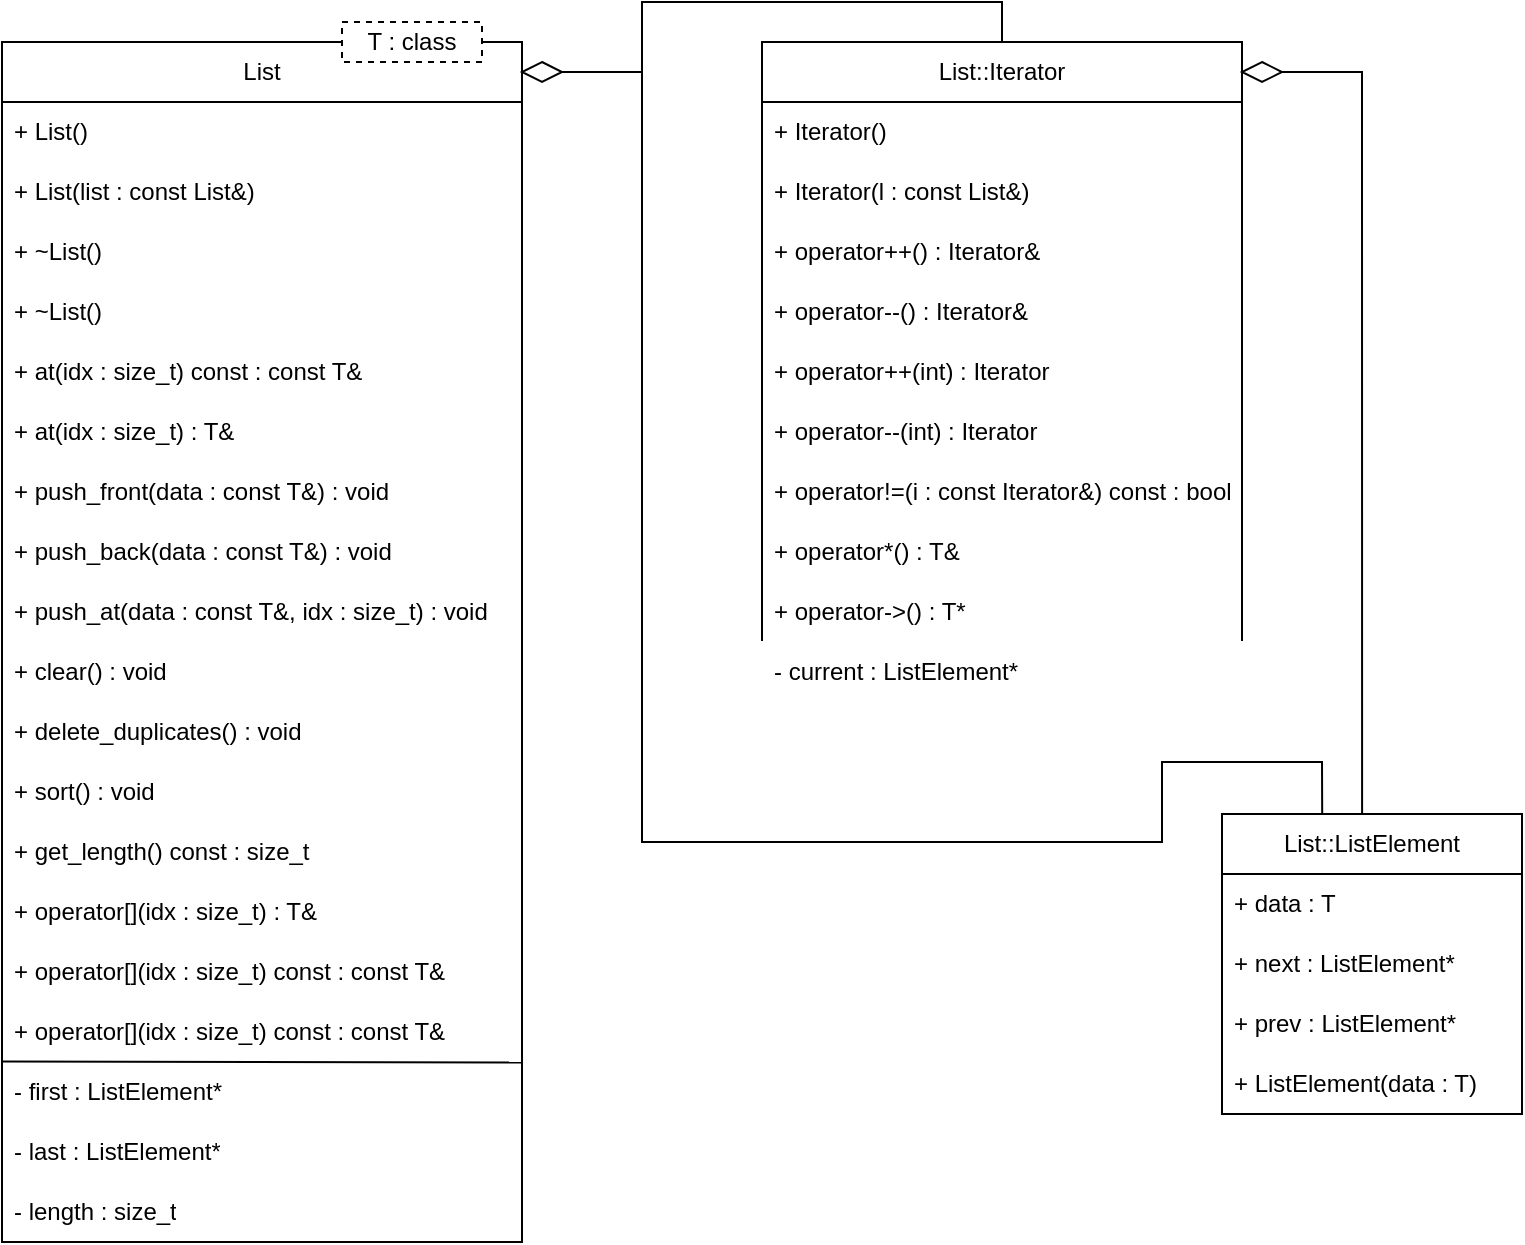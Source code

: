 <mxfile version="24.2.5" type="device">
  <diagram id="C5RBs43oDa-KdzZeNtuy" name="Page-1">
    <mxGraphModel dx="1195" dy="1872" grid="1" gridSize="10" guides="1" tooltips="1" connect="1" arrows="1" fold="1" page="1" pageScale="1" pageWidth="827" pageHeight="1169" math="0" shadow="0">
      <root>
        <mxCell id="WIyWlLk6GJQsqaUBKTNV-0" />
        <mxCell id="WIyWlLk6GJQsqaUBKTNV-1" parent="WIyWlLk6GJQsqaUBKTNV-0" />
        <mxCell id="JZAef9PKzk7lq3wsr4PK-3" value="List" style="swimlane;fontStyle=0;childLayout=stackLayout;horizontal=1;startSize=30;horizontalStack=0;resizeParent=1;resizeParentMax=0;resizeLast=0;collapsible=1;marginBottom=0;whiteSpace=wrap;html=1;" vertex="1" parent="WIyWlLk6GJQsqaUBKTNV-1">
          <mxGeometry x="40" y="-1120" width="260" height="600" as="geometry">
            <mxRectangle x="40" y="-1120" width="60" height="30" as="alternateBounds" />
          </mxGeometry>
        </mxCell>
        <mxCell id="JZAef9PKzk7lq3wsr4PK-6" value="+ List()" style="text;strokeColor=none;fillColor=none;align=left;verticalAlign=middle;spacingLeft=4;spacingRight=4;overflow=hidden;points=[[0,0.5],[1,0.5]];portConstraint=eastwest;rotatable=0;whiteSpace=wrap;html=1;" vertex="1" parent="JZAef9PKzk7lq3wsr4PK-3">
          <mxGeometry y="30" width="260" height="30" as="geometry" />
        </mxCell>
        <mxCell id="JZAef9PKzk7lq3wsr4PK-7" value="+ List(list : const List&amp;amp;)" style="text;strokeColor=none;fillColor=none;align=left;verticalAlign=middle;spacingLeft=4;spacingRight=4;overflow=hidden;points=[[0,0.5],[1,0.5]];portConstraint=eastwest;rotatable=0;whiteSpace=wrap;html=1;" vertex="1" parent="JZAef9PKzk7lq3wsr4PK-3">
          <mxGeometry y="60" width="260" height="30" as="geometry" />
        </mxCell>
        <mxCell id="JZAef9PKzk7lq3wsr4PK-8" value="+ ~List()" style="text;strokeColor=none;fillColor=none;align=left;verticalAlign=middle;spacingLeft=4;spacingRight=4;overflow=hidden;points=[[0,0.5],[1,0.5]];portConstraint=eastwest;rotatable=0;whiteSpace=wrap;html=1;" vertex="1" parent="JZAef9PKzk7lq3wsr4PK-3">
          <mxGeometry y="90" width="260" height="30" as="geometry" />
        </mxCell>
        <mxCell id="JZAef9PKzk7lq3wsr4PK-11" value="+ ~List()" style="text;strokeColor=none;fillColor=none;align=left;verticalAlign=middle;spacingLeft=4;spacingRight=4;overflow=hidden;points=[[0,0.5],[1,0.5]];portConstraint=eastwest;rotatable=0;whiteSpace=wrap;html=1;" vertex="1" parent="JZAef9PKzk7lq3wsr4PK-3">
          <mxGeometry y="120" width="260" height="30" as="geometry" />
        </mxCell>
        <mxCell id="JZAef9PKzk7lq3wsr4PK-10" value="+ at(idx : size_t) const : const T&amp;amp;" style="text;strokeColor=none;fillColor=none;align=left;verticalAlign=middle;spacingLeft=4;spacingRight=4;overflow=hidden;points=[[0,0.5],[1,0.5]];portConstraint=eastwest;rotatable=0;whiteSpace=wrap;html=1;" vertex="1" parent="JZAef9PKzk7lq3wsr4PK-3">
          <mxGeometry y="150" width="260" height="30" as="geometry" />
        </mxCell>
        <mxCell id="JZAef9PKzk7lq3wsr4PK-12" value="+ at(idx : size_t) : T&amp;amp;" style="text;strokeColor=none;fillColor=none;align=left;verticalAlign=middle;spacingLeft=4;spacingRight=4;overflow=hidden;points=[[0,0.5],[1,0.5]];portConstraint=eastwest;rotatable=0;whiteSpace=wrap;html=1;" vertex="1" parent="JZAef9PKzk7lq3wsr4PK-3">
          <mxGeometry y="180" width="260" height="30" as="geometry" />
        </mxCell>
        <mxCell id="JZAef9PKzk7lq3wsr4PK-13" value="+ push_front(data : const T&amp;amp;) : void" style="text;strokeColor=none;fillColor=none;align=left;verticalAlign=middle;spacingLeft=4;spacingRight=4;overflow=hidden;points=[[0,0.5],[1,0.5]];portConstraint=eastwest;rotatable=0;whiteSpace=wrap;html=1;" vertex="1" parent="JZAef9PKzk7lq3wsr4PK-3">
          <mxGeometry y="210" width="260" height="30" as="geometry" />
        </mxCell>
        <mxCell id="JZAef9PKzk7lq3wsr4PK-14" value="+ push_back(data : const T&amp;amp;) : void" style="text;strokeColor=none;fillColor=none;align=left;verticalAlign=middle;spacingLeft=4;spacingRight=4;overflow=hidden;points=[[0,0.5],[1,0.5]];portConstraint=eastwest;rotatable=0;whiteSpace=wrap;html=1;" vertex="1" parent="JZAef9PKzk7lq3wsr4PK-3">
          <mxGeometry y="240" width="260" height="30" as="geometry" />
        </mxCell>
        <mxCell id="JZAef9PKzk7lq3wsr4PK-15" value="+ push_at(data : const T&amp;amp;, idx : size_t) : void" style="text;strokeColor=none;fillColor=none;align=left;verticalAlign=middle;spacingLeft=4;spacingRight=4;overflow=hidden;points=[[0,0.5],[1,0.5]];portConstraint=eastwest;rotatable=0;whiteSpace=wrap;html=1;" vertex="1" parent="JZAef9PKzk7lq3wsr4PK-3">
          <mxGeometry y="270" width="260" height="30" as="geometry" />
        </mxCell>
        <mxCell id="JZAef9PKzk7lq3wsr4PK-17" value="+ clear() : void" style="text;strokeColor=none;fillColor=none;align=left;verticalAlign=middle;spacingLeft=4;spacingRight=4;overflow=hidden;points=[[0,0.5],[1,0.5]];portConstraint=eastwest;rotatable=0;whiteSpace=wrap;html=1;" vertex="1" parent="JZAef9PKzk7lq3wsr4PK-3">
          <mxGeometry y="300" width="260" height="30" as="geometry" />
        </mxCell>
        <mxCell id="JZAef9PKzk7lq3wsr4PK-18" value="+ delete_duplicates() : void" style="text;strokeColor=none;fillColor=none;align=left;verticalAlign=middle;spacingLeft=4;spacingRight=4;overflow=hidden;points=[[0,0.5],[1,0.5]];portConstraint=eastwest;rotatable=0;whiteSpace=wrap;html=1;" vertex="1" parent="JZAef9PKzk7lq3wsr4PK-3">
          <mxGeometry y="330" width="260" height="30" as="geometry" />
        </mxCell>
        <mxCell id="JZAef9PKzk7lq3wsr4PK-19" value="+ sort() : void" style="text;strokeColor=none;fillColor=none;align=left;verticalAlign=middle;spacingLeft=4;spacingRight=4;overflow=hidden;points=[[0,0.5],[1,0.5]];portConstraint=eastwest;rotatable=0;whiteSpace=wrap;html=1;" vertex="1" parent="JZAef9PKzk7lq3wsr4PK-3">
          <mxGeometry y="360" width="260" height="30" as="geometry" />
        </mxCell>
        <mxCell id="JZAef9PKzk7lq3wsr4PK-20" value="+ get_length() const : size_t" style="text;strokeColor=none;fillColor=none;align=left;verticalAlign=middle;spacingLeft=4;spacingRight=4;overflow=hidden;points=[[0,0.5],[1,0.5]];portConstraint=eastwest;rotatable=0;whiteSpace=wrap;html=1;" vertex="1" parent="JZAef9PKzk7lq3wsr4PK-3">
          <mxGeometry y="390" width="260" height="30" as="geometry" />
        </mxCell>
        <mxCell id="JZAef9PKzk7lq3wsr4PK-21" value="+ operator[](idx : size_t) : T&amp;amp;" style="text;strokeColor=none;fillColor=none;align=left;verticalAlign=middle;spacingLeft=4;spacingRight=4;overflow=hidden;points=[[0,0.5],[1,0.5]];portConstraint=eastwest;rotatable=0;whiteSpace=wrap;html=1;" vertex="1" parent="JZAef9PKzk7lq3wsr4PK-3">
          <mxGeometry y="420" width="260" height="30" as="geometry" />
        </mxCell>
        <mxCell id="JZAef9PKzk7lq3wsr4PK-22" value="+ operator[](idx : size_t) const : const T&amp;amp;" style="text;strokeColor=none;fillColor=none;align=left;verticalAlign=middle;spacingLeft=4;spacingRight=4;overflow=hidden;points=[[0,0.5],[1,0.5]];portConstraint=eastwest;rotatable=0;whiteSpace=wrap;html=1;" vertex="1" parent="JZAef9PKzk7lq3wsr4PK-3">
          <mxGeometry y="450" width="260" height="30" as="geometry" />
        </mxCell>
        <mxCell id="JZAef9PKzk7lq3wsr4PK-23" value="+ operator[](idx : size_t) const : const T&amp;amp;" style="text;strokeColor=none;fillColor=none;align=left;verticalAlign=middle;spacingLeft=4;spacingRight=4;overflow=hidden;points=[[0,0.5],[1,0.5]];portConstraint=eastwest;rotatable=0;whiteSpace=wrap;html=1;" vertex="1" parent="JZAef9PKzk7lq3wsr4PK-3">
          <mxGeometry y="480" width="260" height="30" as="geometry" />
        </mxCell>
        <mxCell id="JZAef9PKzk7lq3wsr4PK-30" value="" style="endArrow=none;html=1;rounded=0;exitX=0;exitY=-0.008;exitDx=0;exitDy=0;exitPerimeter=0;entryX=1.001;entryY=1.008;entryDx=0;entryDy=0;entryPerimeter=0;" edge="1" parent="JZAef9PKzk7lq3wsr4PK-3" source="JZAef9PKzk7lq3wsr4PK-26" target="JZAef9PKzk7lq3wsr4PK-23">
          <mxGeometry width="50" height="50" relative="1" as="geometry">
            <mxPoint x="2.132e-14" y="510.0" as="sourcePoint" />
            <mxPoint x="263.9" y="511.3" as="targetPoint" />
          </mxGeometry>
        </mxCell>
        <mxCell id="JZAef9PKzk7lq3wsr4PK-26" value="- first : ListElement*" style="text;strokeColor=none;fillColor=none;align=left;verticalAlign=middle;spacingLeft=4;spacingRight=4;overflow=hidden;points=[[0,0.5],[1,0.5]];portConstraint=eastwest;rotatable=0;whiteSpace=wrap;html=1;" vertex="1" parent="JZAef9PKzk7lq3wsr4PK-3">
          <mxGeometry y="510" width="260" height="30" as="geometry" />
        </mxCell>
        <mxCell id="JZAef9PKzk7lq3wsr4PK-28" value="- last : ListElement*" style="text;strokeColor=none;fillColor=none;align=left;verticalAlign=middle;spacingLeft=4;spacingRight=4;overflow=hidden;points=[[0,0.5],[1,0.5]];portConstraint=eastwest;rotatable=0;whiteSpace=wrap;html=1;" vertex="1" parent="JZAef9PKzk7lq3wsr4PK-3">
          <mxGeometry y="540" width="260" height="30" as="geometry" />
        </mxCell>
        <mxCell id="JZAef9PKzk7lq3wsr4PK-29" value="- length : size_t" style="text;strokeColor=none;fillColor=none;align=left;verticalAlign=middle;spacingLeft=4;spacingRight=4;overflow=hidden;points=[[0,0.5],[1,0.5]];portConstraint=eastwest;rotatable=0;whiteSpace=wrap;html=1;" vertex="1" parent="JZAef9PKzk7lq3wsr4PK-3">
          <mxGeometry y="570" width="260" height="30" as="geometry" />
        </mxCell>
        <mxCell id="JZAef9PKzk7lq3wsr4PK-31" value="List::ListElement" style="swimlane;fontStyle=0;childLayout=stackLayout;horizontal=1;startSize=30;horizontalStack=0;resizeParent=1;resizeParentMax=0;resizeLast=0;collapsible=1;marginBottom=0;whiteSpace=wrap;html=1;" vertex="1" parent="WIyWlLk6GJQsqaUBKTNV-1">
          <mxGeometry x="650" y="-734" width="150" height="150" as="geometry" />
        </mxCell>
        <mxCell id="JZAef9PKzk7lq3wsr4PK-32" value="+ data : T" style="text;strokeColor=none;fillColor=none;align=left;verticalAlign=middle;spacingLeft=4;spacingRight=4;overflow=hidden;points=[[0,0.5],[1,0.5]];portConstraint=eastwest;rotatable=0;whiteSpace=wrap;html=1;" vertex="1" parent="JZAef9PKzk7lq3wsr4PK-31">
          <mxGeometry y="30" width="150" height="30" as="geometry" />
        </mxCell>
        <mxCell id="JZAef9PKzk7lq3wsr4PK-33" value="+ next : ListElement*&lt;span style=&quot;white-space: pre;&quot;&gt;&#x9;&lt;/span&gt;" style="text;strokeColor=none;fillColor=none;align=left;verticalAlign=middle;spacingLeft=4;spacingRight=4;overflow=hidden;points=[[0,0.5],[1,0.5]];portConstraint=eastwest;rotatable=0;whiteSpace=wrap;html=1;" vertex="1" parent="JZAef9PKzk7lq3wsr4PK-31">
          <mxGeometry y="60" width="150" height="30" as="geometry" />
        </mxCell>
        <mxCell id="JZAef9PKzk7lq3wsr4PK-34" value="+ prev : ListElement*" style="text;strokeColor=none;fillColor=none;align=left;verticalAlign=middle;spacingLeft=4;spacingRight=4;overflow=hidden;points=[[0,0.5],[1,0.5]];portConstraint=eastwest;rotatable=0;whiteSpace=wrap;html=1;" vertex="1" parent="JZAef9PKzk7lq3wsr4PK-31">
          <mxGeometry y="90" width="150" height="30" as="geometry" />
        </mxCell>
        <mxCell id="JZAef9PKzk7lq3wsr4PK-36" value="+ ListElement(data : T)" style="text;strokeColor=none;fillColor=none;align=left;verticalAlign=middle;spacingLeft=4;spacingRight=4;overflow=hidden;points=[[0,0.5],[1,0.5]];portConstraint=eastwest;rotatable=0;whiteSpace=wrap;html=1;" vertex="1" parent="JZAef9PKzk7lq3wsr4PK-31">
          <mxGeometry y="120" width="150" height="30" as="geometry" />
        </mxCell>
        <mxCell id="JZAef9PKzk7lq3wsr4PK-39" value="List::Iterator" style="swimlane;fontStyle=0;childLayout=stackLayout;horizontal=1;startSize=30;horizontalStack=0;resizeParent=1;resizeParentMax=0;resizeLast=0;collapsible=1;marginBottom=0;whiteSpace=wrap;html=1;" vertex="1" parent="WIyWlLk6GJQsqaUBKTNV-1">
          <mxGeometry x="420" y="-1120" width="240" height="330" as="geometry" />
        </mxCell>
        <mxCell id="JZAef9PKzk7lq3wsr4PK-40" value="+ Iterator()" style="text;strokeColor=none;fillColor=none;align=left;verticalAlign=middle;spacingLeft=4;spacingRight=4;overflow=hidden;points=[[0,0.5],[1,0.5]];portConstraint=eastwest;rotatable=0;whiteSpace=wrap;html=1;" vertex="1" parent="JZAef9PKzk7lq3wsr4PK-39">
          <mxGeometry y="30" width="240" height="30" as="geometry" />
        </mxCell>
        <mxCell id="JZAef9PKzk7lq3wsr4PK-41" value="+ Iterator(l : const List&amp;amp;)" style="text;strokeColor=none;fillColor=none;align=left;verticalAlign=middle;spacingLeft=4;spacingRight=4;overflow=hidden;points=[[0,0.5],[1,0.5]];portConstraint=eastwest;rotatable=0;whiteSpace=wrap;html=1;" vertex="1" parent="JZAef9PKzk7lq3wsr4PK-39">
          <mxGeometry y="60" width="240" height="30" as="geometry" />
        </mxCell>
        <mxCell id="JZAef9PKzk7lq3wsr4PK-42" value="+ operator++() : Iterator&amp;amp;" style="text;strokeColor=none;fillColor=none;align=left;verticalAlign=middle;spacingLeft=4;spacingRight=4;overflow=hidden;points=[[0,0.5],[1,0.5]];portConstraint=eastwest;rotatable=0;whiteSpace=wrap;html=1;" vertex="1" parent="JZAef9PKzk7lq3wsr4PK-39">
          <mxGeometry y="90" width="240" height="30" as="geometry" />
        </mxCell>
        <mxCell id="JZAef9PKzk7lq3wsr4PK-45" value="+ operator--() : Iterator&amp;amp;" style="text;strokeColor=none;fillColor=none;align=left;verticalAlign=middle;spacingLeft=4;spacingRight=4;overflow=hidden;points=[[0,0.5],[1,0.5]];portConstraint=eastwest;rotatable=0;whiteSpace=wrap;html=1;" vertex="1" parent="JZAef9PKzk7lq3wsr4PK-39">
          <mxGeometry y="120" width="240" height="30" as="geometry" />
        </mxCell>
        <mxCell id="JZAef9PKzk7lq3wsr4PK-43" value="+ operator++(int) : Iterator" style="text;strokeColor=none;fillColor=none;align=left;verticalAlign=middle;spacingLeft=4;spacingRight=4;overflow=hidden;points=[[0,0.5],[1,0.5]];portConstraint=eastwest;rotatable=0;whiteSpace=wrap;html=1;" vertex="1" parent="JZAef9PKzk7lq3wsr4PK-39">
          <mxGeometry y="150" width="240" height="30" as="geometry" />
        </mxCell>
        <mxCell id="JZAef9PKzk7lq3wsr4PK-46" value="+ operator--(int) : Iterator" style="text;strokeColor=none;fillColor=none;align=left;verticalAlign=middle;spacingLeft=4;spacingRight=4;overflow=hidden;points=[[0,0.5],[1,0.5]];portConstraint=eastwest;rotatable=0;whiteSpace=wrap;html=1;" vertex="1" parent="JZAef9PKzk7lq3wsr4PK-39">
          <mxGeometry y="180" width="240" height="30" as="geometry" />
        </mxCell>
        <mxCell id="JZAef9PKzk7lq3wsr4PK-47" value="+ operator!=(i : const Iterator&amp;amp;) const : bool" style="text;strokeColor=none;fillColor=none;align=left;verticalAlign=middle;spacingLeft=4;spacingRight=4;overflow=hidden;points=[[0,0.5],[1,0.5]];portConstraint=eastwest;rotatable=0;whiteSpace=wrap;html=1;" vertex="1" parent="JZAef9PKzk7lq3wsr4PK-39">
          <mxGeometry y="210" width="240" height="30" as="geometry" />
        </mxCell>
        <mxCell id="JZAef9PKzk7lq3wsr4PK-48" value="+ operator*() : T&amp;amp;" style="text;strokeColor=none;fillColor=none;align=left;verticalAlign=middle;spacingLeft=4;spacingRight=4;overflow=hidden;points=[[0,0.5],[1,0.5]];portConstraint=eastwest;rotatable=0;whiteSpace=wrap;html=1;" vertex="1" parent="JZAef9PKzk7lq3wsr4PK-39">
          <mxGeometry y="240" width="240" height="30" as="geometry" />
        </mxCell>
        <mxCell id="JZAef9PKzk7lq3wsr4PK-49" value="+ operator-&amp;gt;() : T*" style="text;strokeColor=none;fillColor=none;align=left;verticalAlign=middle;spacingLeft=4;spacingRight=4;overflow=hidden;points=[[0,0.5],[1,0.5]];portConstraint=eastwest;rotatable=0;whiteSpace=wrap;html=1;" vertex="1" parent="JZAef9PKzk7lq3wsr4PK-39">
          <mxGeometry y="270" width="240" height="30" as="geometry" />
        </mxCell>
        <mxCell id="JZAef9PKzk7lq3wsr4PK-50" value="- current : ListElement*" style="text;strokeColor=white;fillColor=none;align=left;verticalAlign=middle;spacingLeft=4;spacingRight=4;overflow=hidden;points=[[0,0.5],[1,0.5]];portConstraint=eastwest;rotatable=0;whiteSpace=wrap;html=1;" vertex="1" parent="JZAef9PKzk7lq3wsr4PK-39">
          <mxGeometry y="300" width="240" height="30" as="geometry" />
        </mxCell>
        <mxCell id="JZAef9PKzk7lq3wsr4PK-66" value="" style="rhombus;whiteSpace=wrap;html=1;fill=true;fillColor=#ffffff;fillStyle=solid;" vertex="1" parent="WIyWlLk6GJQsqaUBKTNV-1">
          <mxGeometry x="300" y="-1110" width="20" height="10" as="geometry" />
        </mxCell>
        <mxCell id="JZAef9PKzk7lq3wsr4PK-67" value="" style="endArrow=none;html=1;rounded=0;exitX=1;exitY=0.5;exitDx=0;exitDy=0;entryX=0.5;entryY=0;entryDx=0;entryDy=0;" edge="1" parent="WIyWlLk6GJQsqaUBKTNV-1" source="JZAef9PKzk7lq3wsr4PK-66" target="JZAef9PKzk7lq3wsr4PK-39">
          <mxGeometry width="50" height="50" relative="1" as="geometry">
            <mxPoint x="420" y="-1150" as="sourcePoint" />
            <mxPoint x="470" y="-1200" as="targetPoint" />
            <Array as="points">
              <mxPoint x="360" y="-1105" />
              <mxPoint x="360" y="-1140" />
              <mxPoint x="540" y="-1140" />
            </Array>
          </mxGeometry>
        </mxCell>
        <mxCell id="JZAef9PKzk7lq3wsr4PK-69" value="" style="endArrow=none;html=1;rounded=0;exitX=0.334;exitY=-0.003;exitDx=0;exitDy=0;exitPerimeter=0;" edge="1" parent="WIyWlLk6GJQsqaUBKTNV-1" source="JZAef9PKzk7lq3wsr4PK-31">
          <mxGeometry width="50" height="50" relative="1" as="geometry">
            <mxPoint x="640" y="-720" as="sourcePoint" />
            <mxPoint x="360" y="-1110" as="targetPoint" />
            <Array as="points">
              <mxPoint x="700" y="-760" />
              <mxPoint x="620" y="-760" />
              <mxPoint x="620" y="-720" />
              <mxPoint x="360" y="-720" />
            </Array>
          </mxGeometry>
        </mxCell>
        <mxCell id="JZAef9PKzk7lq3wsr4PK-70" value="" style="rhombus;whiteSpace=wrap;html=1;fill=true;fillColor=#ffffff;fillStyle=solid;" vertex="1" parent="WIyWlLk6GJQsqaUBKTNV-1">
          <mxGeometry x="660" y="-1110" width="20" height="10" as="geometry" />
        </mxCell>
        <mxCell id="JZAef9PKzk7lq3wsr4PK-71" value="" style="endArrow=none;html=1;rounded=0;entryX=1;entryY=0.5;entryDx=0;entryDy=0;exitX=0.467;exitY=-0.001;exitDx=0;exitDy=0;exitPerimeter=0;" edge="1" parent="WIyWlLk6GJQsqaUBKTNV-1" source="JZAef9PKzk7lq3wsr4PK-31" target="JZAef9PKzk7lq3wsr4PK-70">
          <mxGeometry width="50" height="50" relative="1" as="geometry">
            <mxPoint x="640" y="-1020" as="sourcePoint" />
            <mxPoint x="690" y="-1070" as="targetPoint" />
            <Array as="points">
              <mxPoint x="720" y="-1105" />
            </Array>
          </mxGeometry>
        </mxCell>
        <mxCell id="JZAef9PKzk7lq3wsr4PK-72" value="T : class" style="rounded=0;whiteSpace=wrap;html=1;dashed=1;" vertex="1" parent="WIyWlLk6GJQsqaUBKTNV-1">
          <mxGeometry x="210" y="-1130" width="70" height="20" as="geometry" />
        </mxCell>
      </root>
    </mxGraphModel>
  </diagram>
</mxfile>

